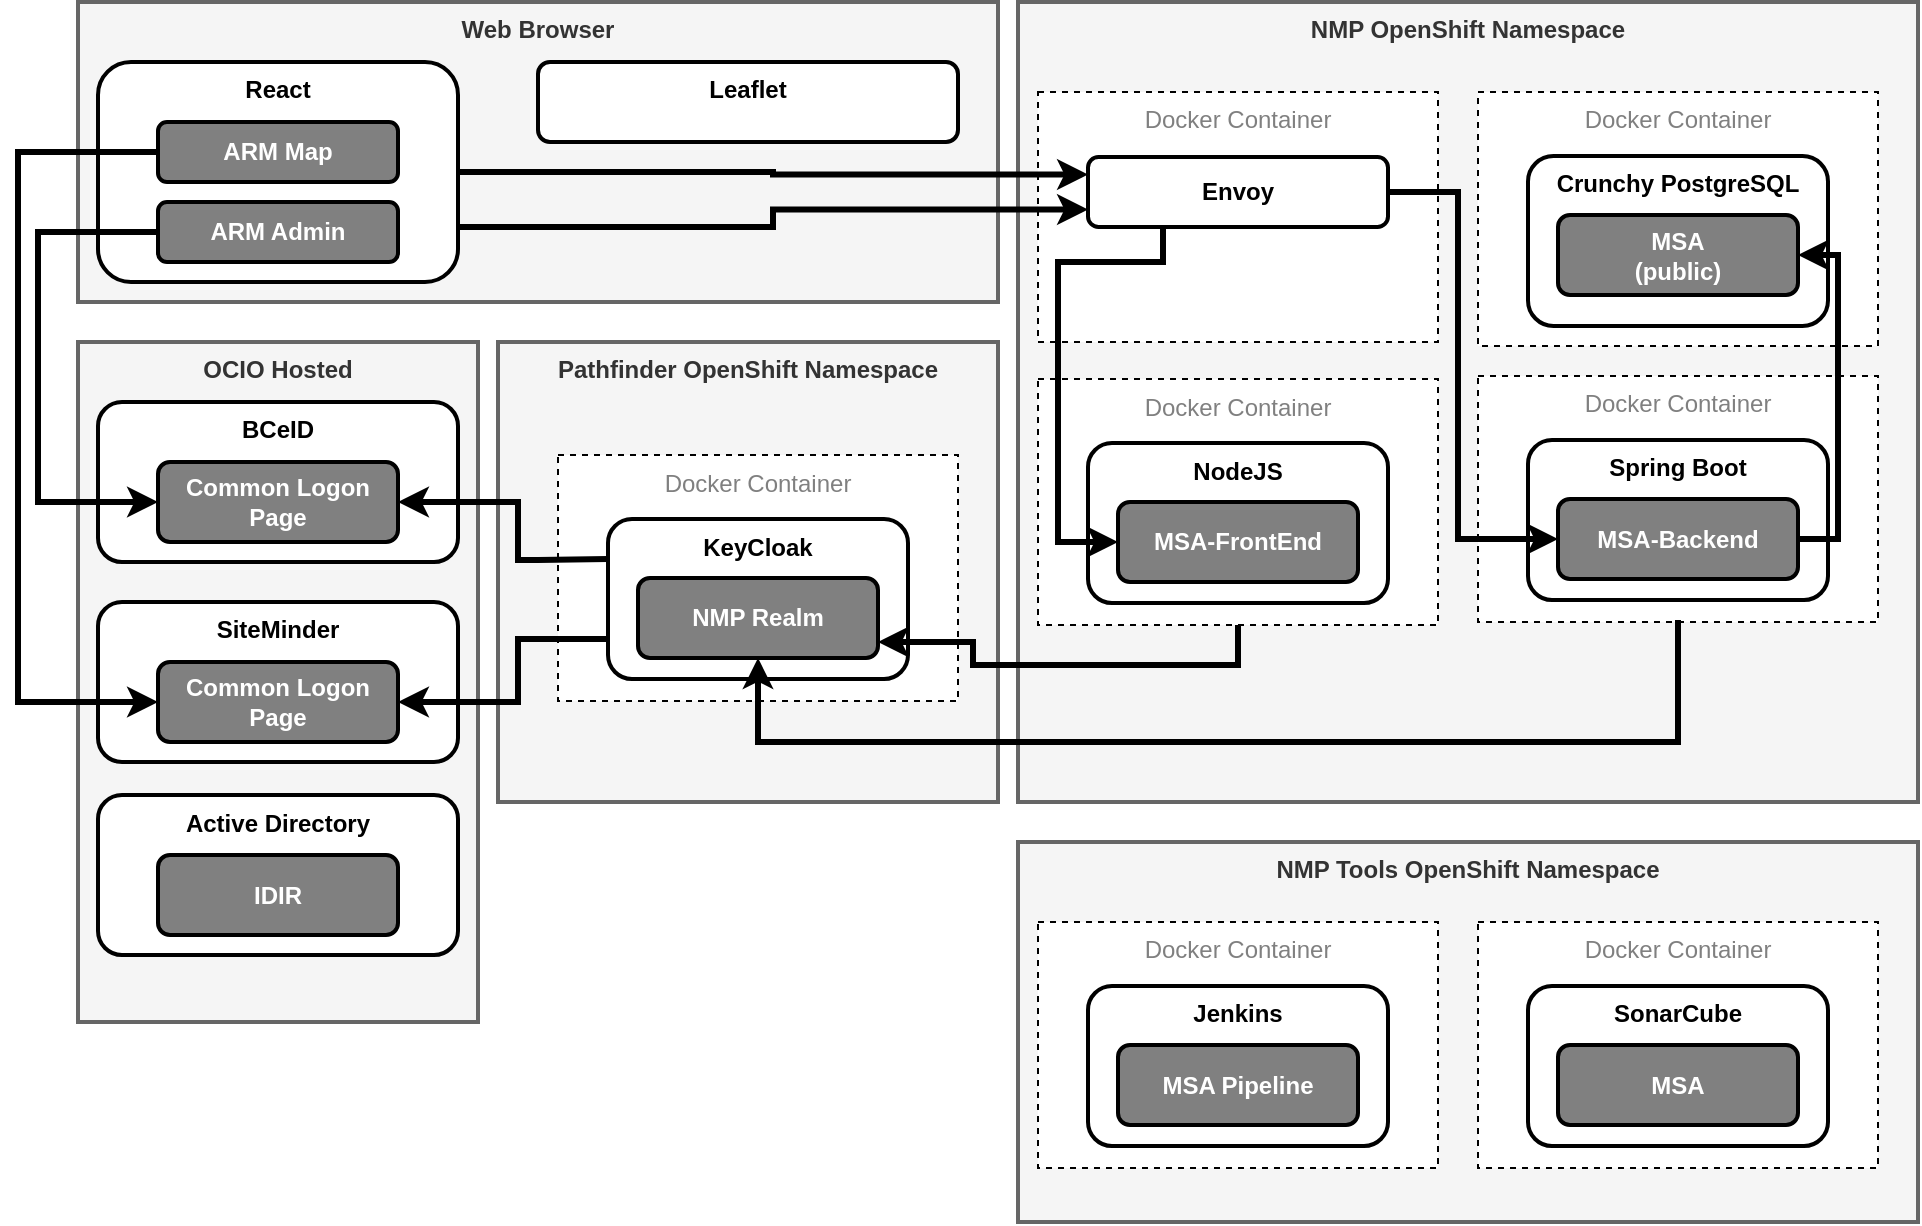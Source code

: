 <mxfile version="13.7.3" type="device"><diagram id="6HLd_mwrC9RvBNphtoS-" name="Architecture Diagram"><mxGraphModel dx="1106" dy="830" grid="1" gridSize="10" guides="1" tooltips="1" connect="1" arrows="1" fold="1" page="1" pageScale="1" pageWidth="2339" pageHeight="3300" math="0" shadow="0"><root><mxCell id="K_QBuxMU5SZqhzT2xsRf-0"/><mxCell id="K_QBuxMU5SZqhzT2xsRf-1" parent="K_QBuxMU5SZqhzT2xsRf-0"/><mxCell id="K_QBuxMU5SZqhzT2xsRf-27" value="Pathfinder OpenShift Namespace" style="rounded=0;whiteSpace=wrap;html=1;verticalAlign=top;fillColor=#f5f5f5;strokeColor=#666666;fontColor=#333333;strokeWidth=2;fontStyle=1" parent="K_QBuxMU5SZqhzT2xsRf-1" vertex="1"><mxGeometry x="370" y="330" width="250" height="230" as="geometry"/></mxCell><mxCell id="K_QBuxMU5SZqhzT2xsRf-2" value="Web Browser" style="rounded=0;whiteSpace=wrap;html=1;verticalAlign=top;fillColor=#f5f5f5;strokeColor=#666666;fontColor=#333333;strokeWidth=2;fontStyle=1" parent="K_QBuxMU5SZqhzT2xsRf-1" vertex="1"><mxGeometry x="160" y="160" width="460" height="150" as="geometry"/></mxCell><mxCell id="K_QBuxMU5SZqhzT2xsRf-3" value="React" style="rounded=1;whiteSpace=wrap;html=1;strokeWidth=2;verticalAlign=top;fontStyle=1" parent="K_QBuxMU5SZqhzT2xsRf-1" vertex="1"><mxGeometry x="170" y="190" width="180" height="110" as="geometry"/></mxCell><mxCell id="K_QBuxMU5SZqhzT2xsRf-4" value="ARM Map" style="rounded=1;whiteSpace=wrap;html=1;strokeWidth=2;fillColor=#808080;fontColor=#FFFFFF;fontStyle=1" parent="K_QBuxMU5SZqhzT2xsRf-1" vertex="1"><mxGeometry x="200" y="220" width="120" height="30" as="geometry"/></mxCell><mxCell id="K_QBuxMU5SZqhzT2xsRf-5" value="ARM Admin" style="rounded=1;whiteSpace=wrap;html=1;strokeWidth=2;fillColor=#808080;fontColor=#FFFFFF;fontStyle=1;" parent="K_QBuxMU5SZqhzT2xsRf-1" vertex="1"><mxGeometry x="200" y="260" width="120" height="30" as="geometry"/></mxCell><mxCell id="K_QBuxMU5SZqhzT2xsRf-6" value="OCIO Hosted" style="rounded=0;whiteSpace=wrap;html=1;verticalAlign=top;fillColor=#f5f5f5;strokeColor=#666666;fontColor=#333333;strokeWidth=2;fontStyle=1" parent="K_QBuxMU5SZqhzT2xsRf-1" vertex="1"><mxGeometry x="160" y="330" width="200" height="340" as="geometry"/></mxCell><mxCell id="K_QBuxMU5SZqhzT2xsRf-7" value="SiteMinder" style="rounded=1;whiteSpace=wrap;html=1;strokeWidth=2;verticalAlign=top;fontStyle=1" parent="K_QBuxMU5SZqhzT2xsRf-1" vertex="1"><mxGeometry x="170" y="460" width="180" height="80" as="geometry"/></mxCell><mxCell id="K_QBuxMU5SZqhzT2xsRf-8" value="Common Logon Page" style="rounded=1;whiteSpace=wrap;html=1;strokeWidth=2;fillColor=#808080;fontColor=#FFFFFF;fontStyle=1" parent="K_QBuxMU5SZqhzT2xsRf-1" vertex="1"><mxGeometry x="200" y="490" width="120" height="40" as="geometry"/></mxCell><mxCell id="K_QBuxMU5SZqhzT2xsRf-10" value="BCeID" style="rounded=1;whiteSpace=wrap;html=1;strokeWidth=2;verticalAlign=top;fontStyle=1" parent="K_QBuxMU5SZqhzT2xsRf-1" vertex="1"><mxGeometry x="170" y="360" width="180" height="80" as="geometry"/></mxCell><mxCell id="K_QBuxMU5SZqhzT2xsRf-11" value="Common Logon Page" style="rounded=1;whiteSpace=wrap;html=1;strokeWidth=2;fillColor=#808080;fontColor=#FFFFFF;fontStyle=1" parent="K_QBuxMU5SZqhzT2xsRf-1" vertex="1"><mxGeometry x="200" y="390" width="120" height="40" as="geometry"/></mxCell><mxCell id="K_QBuxMU5SZqhzT2xsRf-12" style="edgeStyle=orthogonalEdgeStyle;rounded=0;orthogonalLoop=1;jettySize=auto;html=1;startArrow=classic;startFill=1;endArrow=none;endFill=0;fontColor=#FFFFFF;entryX=0;entryY=0.5;entryDx=0;entryDy=0;strokeWidth=3;exitX=0;exitY=0.5;exitDx=0;exitDy=0;" parent="K_QBuxMU5SZqhzT2xsRf-1" source="K_QBuxMU5SZqhzT2xsRf-8" target="K_QBuxMU5SZqhzT2xsRf-4" edge="1"><mxGeometry relative="1" as="geometry"><mxPoint x="100" y="245" as="targetPoint"/><mxPoint x="200" y="410" as="sourcePoint"/><Array as="points"><mxPoint x="130" y="510"/><mxPoint x="130" y="235"/></Array></mxGeometry></mxCell><mxCell id="K_QBuxMU5SZqhzT2xsRf-13" style="edgeStyle=orthogonalEdgeStyle;rounded=0;orthogonalLoop=1;jettySize=auto;html=1;startArrow=classic;startFill=1;endArrow=none;endFill=0;fontColor=#FFFFFF;strokeWidth=3;exitX=0;exitY=0.5;exitDx=0;exitDy=0;" parent="K_QBuxMU5SZqhzT2xsRf-1" source="K_QBuxMU5SZqhzT2xsRf-11" edge="1"><mxGeometry relative="1" as="geometry"><mxPoint x="200" y="275" as="targetPoint"/><mxPoint x="210" y="420" as="sourcePoint"/><Array as="points"><mxPoint x="140" y="410"/><mxPoint x="140" y="275"/></Array></mxGeometry></mxCell><mxCell id="K_QBuxMU5SZqhzT2xsRf-16" value="NMP OpenShift Namespace" style="rounded=0;whiteSpace=wrap;html=1;verticalAlign=top;fillColor=#f5f5f5;strokeColor=#666666;fontColor=#333333;strokeWidth=2;fontStyle=1" parent="K_QBuxMU5SZqhzT2xsRf-1" vertex="1"><mxGeometry x="630" y="160" width="450" height="400" as="geometry"/></mxCell><mxCell id="K_QBuxMU5SZqhzT2xsRf-20" value="Docker Container" style="rounded=0;whiteSpace=wrap;html=1;strokeWidth=1;fillColor=#FFFFFF;fontColor=#808080;dashed=1;verticalAlign=top;" parent="K_QBuxMU5SZqhzT2xsRf-1" vertex="1"><mxGeometry x="640" y="205" width="200" height="125" as="geometry"/></mxCell><mxCell id="K_QBuxMU5SZqhzT2xsRf-21" value="Envoy" style="rounded=1;whiteSpace=wrap;html=1;strokeWidth=2;verticalAlign=middle;fontStyle=1" parent="K_QBuxMU5SZqhzT2xsRf-1" vertex="1"><mxGeometry x="665" y="237.5" width="150" height="35" as="geometry"/></mxCell><mxCell id="K_QBuxMU5SZqhzT2xsRf-22" style="edgeStyle=orthogonalEdgeStyle;rounded=0;orthogonalLoop=1;jettySize=auto;html=1;startArrow=classic;startFill=1;endArrow=none;endFill=0;fontColor=#FFFFFF;strokeWidth=3;exitX=0;exitY=0.25;exitDx=0;exitDy=0;" parent="K_QBuxMU5SZqhzT2xsRf-1" source="K_QBuxMU5SZqhzT2xsRf-21" target="K_QBuxMU5SZqhzT2xsRf-3" edge="1"><mxGeometry relative="1" as="geometry"><mxPoint x="600" y="246" as="targetPoint"/><mxPoint x="210" y="519.667" as="sourcePoint"/></mxGeometry></mxCell><mxCell id="K_QBuxMU5SZqhzT2xsRf-23" style="edgeStyle=orthogonalEdgeStyle;rounded=0;orthogonalLoop=1;jettySize=auto;html=1;startArrow=classic;startFill=1;endArrow=none;endFill=0;fontColor=#FFFFFF;strokeWidth=3;exitX=0;exitY=0.75;exitDx=0;exitDy=0;entryX=1;entryY=0.75;entryDx=0;entryDy=0;" parent="K_QBuxMU5SZqhzT2xsRf-1" source="K_QBuxMU5SZqhzT2xsRf-21" target="K_QBuxMU5SZqhzT2xsRf-3" edge="1"><mxGeometry relative="1" as="geometry"><mxPoint x="329.69" y="244.759" as="targetPoint"/><mxPoint x="424.862" y="255.103" as="sourcePoint"/></mxGeometry></mxCell><mxCell id="K_QBuxMU5SZqhzT2xsRf-24" value="Docker Container" style="rounded=0;whiteSpace=wrap;html=1;strokeWidth=1;fillColor=#FFFFFF;fontColor=#808080;dashed=1;verticalAlign=top;" parent="K_QBuxMU5SZqhzT2xsRf-1" vertex="1"><mxGeometry x="400" y="386.5" width="200" height="123" as="geometry"/></mxCell><mxCell id="K_QBuxMU5SZqhzT2xsRf-25" value="KeyCloak" style="rounded=1;whiteSpace=wrap;html=1;strokeWidth=2;verticalAlign=top;fontStyle=1" parent="K_QBuxMU5SZqhzT2xsRf-1" vertex="1"><mxGeometry x="425" y="418.5" width="150" height="80" as="geometry"/></mxCell><mxCell id="K_QBuxMU5SZqhzT2xsRf-26" style="edgeStyle=orthogonalEdgeStyle;rounded=0;orthogonalLoop=1;jettySize=auto;html=1;startArrow=classic;startFill=1;endArrow=none;endFill=0;fontColor=#FFFFFF;entryX=0;entryY=0.75;entryDx=0;entryDy=0;strokeWidth=3;exitX=1;exitY=0.5;exitDx=0;exitDy=0;" parent="K_QBuxMU5SZqhzT2xsRf-1" source="K_QBuxMU5SZqhzT2xsRf-8" target="K_QBuxMU5SZqhzT2xsRf-25" edge="1"><mxGeometry relative="1" as="geometry"><mxPoint x="330" y="284.667" as="targetPoint"/><mxPoint x="425" y="273.833" as="sourcePoint"/><Array as="points"><mxPoint x="380" y="510"/><mxPoint x="380" y="479"/></Array></mxGeometry></mxCell><mxCell id="K_QBuxMU5SZqhzT2xsRf-28" style="edgeStyle=orthogonalEdgeStyle;rounded=0;orthogonalLoop=1;jettySize=auto;html=1;startArrow=classic;startFill=1;endArrow=none;endFill=0;fontColor=#FFFFFF;entryX=0;entryY=0.25;entryDx=0;entryDy=0;strokeWidth=3;exitX=1;exitY=0.5;exitDx=0;exitDy=0;" parent="K_QBuxMU5SZqhzT2xsRf-1" source="K_QBuxMU5SZqhzT2xsRf-11" target="K_QBuxMU5SZqhzT2xsRf-25" edge="1"><mxGeometry relative="1" as="geometry"><mxPoint x="435" y="476.222" as="targetPoint"/><mxPoint x="330" y="520.111" as="sourcePoint"/><Array as="points"><mxPoint x="380" y="410"/><mxPoint x="380" y="439"/><mxPoint x="390" y="439"/></Array></mxGeometry></mxCell><mxCell id="K_QBuxMU5SZqhzT2xsRf-29" value="NMP Realm" style="rounded=1;whiteSpace=wrap;html=1;strokeWidth=2;fillColor=#808080;fontColor=#FFFFFF;fontStyle=1" parent="K_QBuxMU5SZqhzT2xsRf-1" vertex="1"><mxGeometry x="440" y="448" width="120" height="40" as="geometry"/></mxCell><mxCell id="aTq_rxurhhqoBLeHw6l6-2" style="edgeStyle=orthogonalEdgeStyle;rounded=0;orthogonalLoop=1;jettySize=auto;html=1;startArrow=classic;startFill=1;endArrow=none;endFill=0;strokeWidth=3;fontColor=#FFFFFF;exitX=0.9;exitY=0.769;exitDx=0;exitDy=0;exitPerimeter=0;entryX=0.5;entryY=1;entryDx=0;entryDy=0;" edge="1" parent="K_QBuxMU5SZqhzT2xsRf-1" source="K_QBuxMU5SZqhzT2xsRf-25" target="K_QBuxMU5SZqhzT2xsRf-32"><mxGeometry relative="1" as="geometry"><mxPoint x="740" y="490" as="targetPoint"/><Array as="points"/></mxGeometry></mxCell><mxCell id="K_QBuxMU5SZqhzT2xsRf-32" value="Docker Container" style="rounded=0;whiteSpace=wrap;html=1;strokeWidth=1;fillColor=#FFFFFF;fontColor=#808080;dashed=1;verticalAlign=top;" parent="K_QBuxMU5SZqhzT2xsRf-1" vertex="1"><mxGeometry x="640" y="348.5" width="200" height="123" as="geometry"/></mxCell><mxCell id="K_QBuxMU5SZqhzT2xsRf-33" value="NodeJS" style="rounded=1;whiteSpace=wrap;html=1;strokeWidth=2;verticalAlign=top;fontStyle=1" parent="K_QBuxMU5SZqhzT2xsRf-1" vertex="1"><mxGeometry x="665" y="380.5" width="150" height="80" as="geometry"/></mxCell><mxCell id="K_QBuxMU5SZqhzT2xsRf-34" value="MSA-FrontEnd" style="rounded=1;whiteSpace=wrap;html=1;strokeWidth=2;fillColor=#808080;fontColor=#FFFFFF;fontStyle=1" parent="K_QBuxMU5SZqhzT2xsRf-1" vertex="1"><mxGeometry x="680" y="410" width="120" height="40" as="geometry"/></mxCell><mxCell id="K_QBuxMU5SZqhzT2xsRf-35" style="edgeStyle=orthogonalEdgeStyle;rounded=0;orthogonalLoop=1;jettySize=auto;html=1;startArrow=classic;startFill=1;endArrow=none;endFill=0;fontColor=#FFFFFF;entryX=0.25;entryY=1;entryDx=0;entryDy=0;strokeWidth=3;exitX=0;exitY=0.5;exitDx=0;exitDy=0;" parent="K_QBuxMU5SZqhzT2xsRf-1" source="K_QBuxMU5SZqhzT2xsRf-34" target="K_QBuxMU5SZqhzT2xsRf-21" edge="1"><mxGeometry relative="1" as="geometry"><mxPoint x="330" y="285" as="targetPoint"/><mxPoint x="675" y="274" as="sourcePoint"/><Array as="points"><mxPoint x="650" y="430"/><mxPoint x="650" y="290"/><mxPoint x="702" y="290"/></Array></mxGeometry></mxCell><mxCell id="K_QBuxMU5SZqhzT2xsRf-45" value="Docker Container" style="rounded=0;whiteSpace=wrap;html=1;strokeWidth=1;fillColor=#FFFFFF;fontColor=#808080;dashed=1;verticalAlign=top;" parent="K_QBuxMU5SZqhzT2xsRf-1" vertex="1"><mxGeometry x="860" y="347" width="200" height="123" as="geometry"/></mxCell><mxCell id="K_QBuxMU5SZqhzT2xsRf-46" value="Spring Boot" style="rounded=1;whiteSpace=wrap;html=1;strokeWidth=2;verticalAlign=top;fontStyle=1" parent="K_QBuxMU5SZqhzT2xsRf-1" vertex="1"><mxGeometry x="885" y="379" width="150" height="80" as="geometry"/></mxCell><mxCell id="K_QBuxMU5SZqhzT2xsRf-47" value="MSA-Backend" style="rounded=1;whiteSpace=wrap;html=1;strokeWidth=2;fillColor=#808080;fontColor=#FFFFFF;fontStyle=1" parent="K_QBuxMU5SZqhzT2xsRf-1" vertex="1"><mxGeometry x="900" y="408.5" width="120" height="40" as="geometry"/></mxCell><mxCell id="K_QBuxMU5SZqhzT2xsRf-49" style="edgeStyle=orthogonalEdgeStyle;rounded=0;orthogonalLoop=1;jettySize=auto;html=1;startArrow=classic;startFill=1;endArrow=none;endFill=0;fontColor=#FFFFFF;entryX=1;entryY=0.5;entryDx=0;entryDy=0;strokeWidth=3;exitX=0;exitY=0.5;exitDx=0;exitDy=0;" parent="K_QBuxMU5SZqhzT2xsRf-1" source="K_QBuxMU5SZqhzT2xsRf-47" target="K_QBuxMU5SZqhzT2xsRf-21" edge="1"><mxGeometry relative="1" as="geometry"><mxPoint x="825" y="264.667" as="targetPoint"/><mxPoint x="910" y="579.667" as="sourcePoint"/><Array as="points"><mxPoint x="850" y="429"/><mxPoint x="850" y="255"/></Array></mxGeometry></mxCell><mxCell id="K_QBuxMU5SZqhzT2xsRf-51" value="Docker Container" style="rounded=0;whiteSpace=wrap;html=1;strokeWidth=1;fillColor=#FFFFFF;fontColor=#808080;dashed=1;verticalAlign=top;" parent="K_QBuxMU5SZqhzT2xsRf-1" vertex="1"><mxGeometry x="860" y="205" width="200" height="127" as="geometry"/></mxCell><mxCell id="K_QBuxMU5SZqhzT2xsRf-52" value="Crunchy PostgreSQL" style="rounded=1;whiteSpace=wrap;html=1;strokeWidth=2;verticalAlign=top;fontStyle=1" parent="K_QBuxMU5SZqhzT2xsRf-1" vertex="1"><mxGeometry x="885" y="237" width="150" height="85" as="geometry"/></mxCell><mxCell id="K_QBuxMU5SZqhzT2xsRf-53" value="MSA&lt;br&gt;(public)" style="rounded=1;whiteSpace=wrap;html=1;strokeWidth=2;fillColor=#808080;fontColor=#FFFFFF;fontStyle=1" parent="K_QBuxMU5SZqhzT2xsRf-1" vertex="1"><mxGeometry x="900" y="266.5" width="120" height="40" as="geometry"/></mxCell><mxCell id="K_QBuxMU5SZqhzT2xsRf-61" style="rounded=0;orthogonalLoop=1;jettySize=auto;html=1;startArrow=classic;startFill=1;endArrow=none;endFill=0;fontColor=#FFFFFF;entryX=1;entryY=0.5;entryDx=0;entryDy=0;strokeWidth=3;edgeStyle=orthogonalEdgeStyle;exitX=1;exitY=0.5;exitDx=0;exitDy=0;" parent="K_QBuxMU5SZqhzT2xsRf-1" source="K_QBuxMU5SZqhzT2xsRf-53" target="K_QBuxMU5SZqhzT2xsRf-47" edge="1"><mxGeometry relative="1" as="geometry"><mxPoint x="1030.143" y="296.571" as="targetPoint"/><mxPoint x="1120" y="514" as="sourcePoint"/></mxGeometry></mxCell><mxCell id="K_QBuxMU5SZqhzT2xsRf-102" value="Active Directory" style="rounded=1;whiteSpace=wrap;html=1;strokeWidth=2;verticalAlign=top;fontStyle=1" parent="K_QBuxMU5SZqhzT2xsRf-1" vertex="1"><mxGeometry x="170" y="556.5" width="180" height="80" as="geometry"/></mxCell><mxCell id="K_QBuxMU5SZqhzT2xsRf-103" value="IDIR" style="rounded=1;whiteSpace=wrap;html=1;strokeWidth=2;fillColor=#808080;fontColor=#FFFFFF;fontStyle=1" parent="K_QBuxMU5SZqhzT2xsRf-1" vertex="1"><mxGeometry x="200" y="586.5" width="120" height="40" as="geometry"/></mxCell><mxCell id="K_QBuxMU5SZqhzT2xsRf-111" value="NMP Tools OpenShift Namespace" style="rounded=0;whiteSpace=wrap;html=1;verticalAlign=top;fillColor=#f5f5f5;strokeColor=#666666;fontColor=#333333;strokeWidth=2;fontStyle=1" parent="K_QBuxMU5SZqhzT2xsRf-1" vertex="1"><mxGeometry x="630" y="580" width="450" height="190" as="geometry"/></mxCell><mxCell id="K_QBuxMU5SZqhzT2xsRf-112" value="Docker Container" style="rounded=0;whiteSpace=wrap;html=1;strokeWidth=1;fillColor=#FFFFFF;fontColor=#808080;dashed=1;verticalAlign=top;" parent="K_QBuxMU5SZqhzT2xsRf-1" vertex="1"><mxGeometry x="640" y="620" width="200" height="123" as="geometry"/></mxCell><mxCell id="K_QBuxMU5SZqhzT2xsRf-113" value="Jenkins" style="rounded=1;whiteSpace=wrap;html=1;strokeWidth=2;verticalAlign=top;fontStyle=1" parent="K_QBuxMU5SZqhzT2xsRf-1" vertex="1"><mxGeometry x="665" y="652" width="150" height="80" as="geometry"/></mxCell><mxCell id="K_QBuxMU5SZqhzT2xsRf-114" value="MSA Pipeline" style="rounded=1;whiteSpace=wrap;html=1;strokeWidth=2;fillColor=#808080;fontColor=#FFFFFF;fontStyle=1" parent="K_QBuxMU5SZqhzT2xsRf-1" vertex="1"><mxGeometry x="680" y="681.5" width="120" height="40" as="geometry"/></mxCell><mxCell id="K_QBuxMU5SZqhzT2xsRf-115" value="Docker Container" style="rounded=0;whiteSpace=wrap;html=1;strokeWidth=1;fillColor=#FFFFFF;fontColor=#808080;dashed=1;verticalAlign=top;" parent="K_QBuxMU5SZqhzT2xsRf-1" vertex="1"><mxGeometry x="860" y="620" width="200" height="123" as="geometry"/></mxCell><mxCell id="K_QBuxMU5SZqhzT2xsRf-116" value="SonarCube" style="rounded=1;whiteSpace=wrap;html=1;strokeWidth=2;verticalAlign=top;fontStyle=1" parent="K_QBuxMU5SZqhzT2xsRf-1" vertex="1"><mxGeometry x="885" y="652" width="150" height="80" as="geometry"/></mxCell><mxCell id="K_QBuxMU5SZqhzT2xsRf-117" value="MSA" style="rounded=1;whiteSpace=wrap;html=1;strokeWidth=2;fillColor=#808080;fontColor=#FFFFFF;fontStyle=1" parent="K_QBuxMU5SZqhzT2xsRf-1" vertex="1"><mxGeometry x="900" y="681.5" width="120" height="40" as="geometry"/></mxCell><mxCell id="K_QBuxMU5SZqhzT2xsRf-127" style="edgeStyle=orthogonalEdgeStyle;rounded=0;orthogonalLoop=1;jettySize=auto;html=1;startArrow=classic;startFill=1;endArrow=none;endFill=0;fontColor=#FFFFFF;strokeWidth=3;exitX=0.5;exitY=1;exitDx=0;exitDy=0;" parent="K_QBuxMU5SZqhzT2xsRf-1" source="K_QBuxMU5SZqhzT2xsRf-29" edge="1"><mxGeometry relative="1" as="geometry"><mxPoint x="960" y="469" as="targetPoint"/><mxPoint x="690.429" y="440.286" as="sourcePoint"/><Array as="points"><mxPoint x="500" y="530"/><mxPoint x="960" y="530"/></Array></mxGeometry></mxCell><mxCell id="ur1oqbzwGykv04NxZ4R9-0" value="Leaflet" style="rounded=1;whiteSpace=wrap;html=1;strokeWidth=2;verticalAlign=top;fontStyle=1" parent="K_QBuxMU5SZqhzT2xsRf-1" vertex="1"><mxGeometry x="390" y="190" width="210" height="40" as="geometry"/></mxCell></root></mxGraphModel></diagram></mxfile>